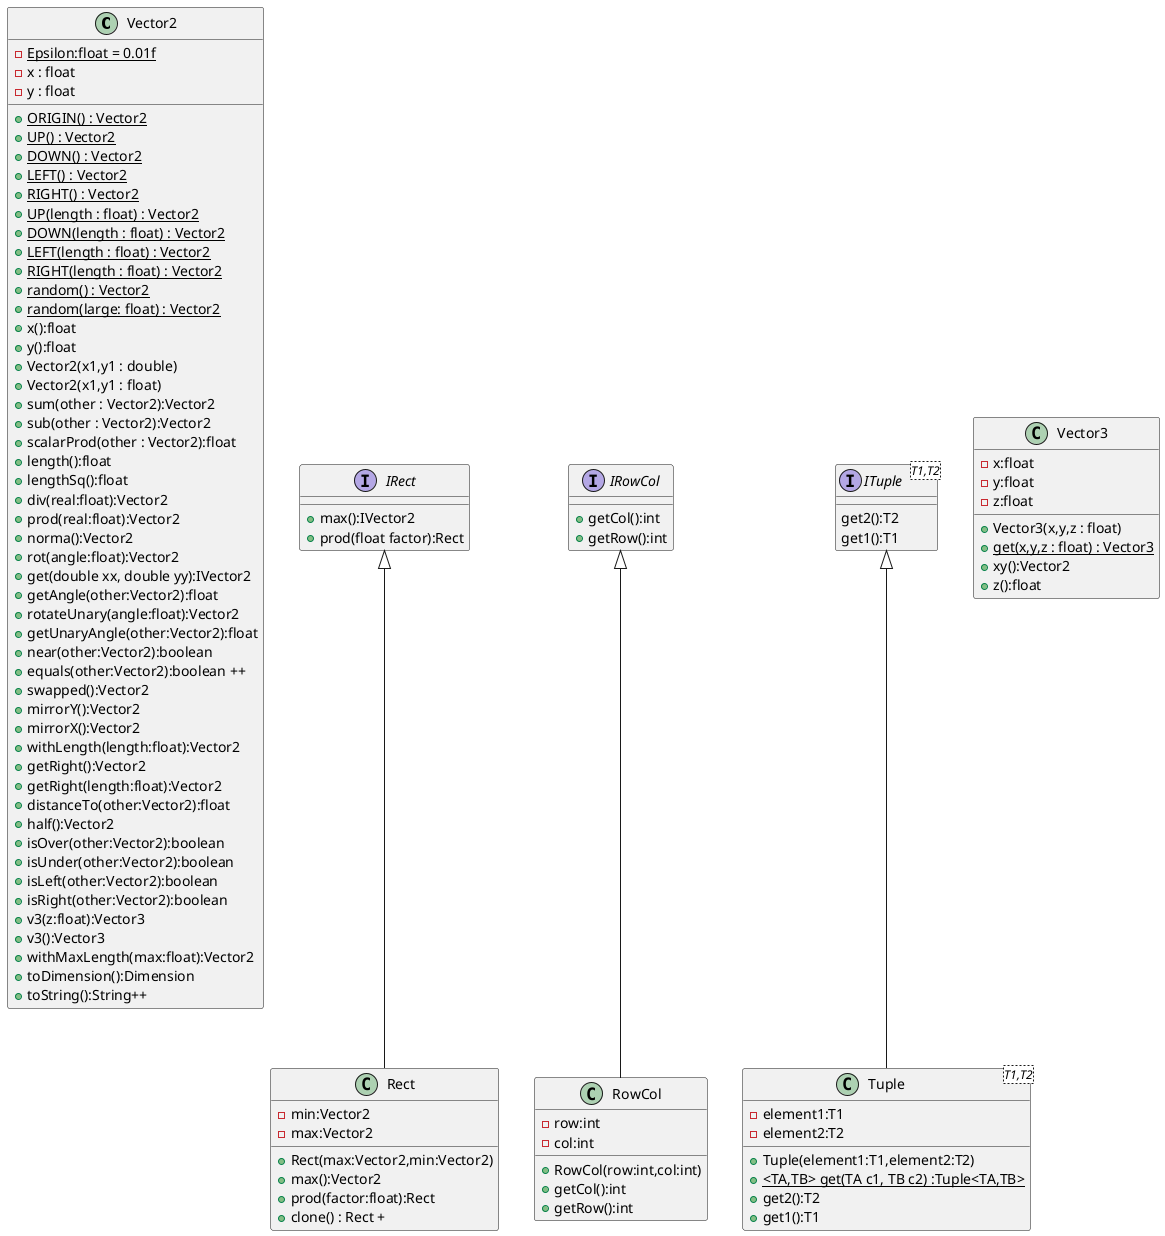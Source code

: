 @startuml

class Vector2{
    +{static}ORIGIN() : Vector2
    +{static}UP() : Vector2
    +{static}DOWN() : Vector2
    +{static}LEFT() : Vector2
    +{static}RIGHT() : Vector2
    +{static}UP(length : float) : Vector2
    +{static}DOWN(length : float) : Vector2
    +{static}LEFT(length : float) : Vector2
    +{static}RIGHT(length : float) : Vector2
    - {static} Epsilon:float = 0.01f
    - x : float
    - y : float
    +{static} random() : Vector2
    +{static} random(large: float) : Vector2


    +x():float
    +y():float
    +Vector2(x1,y1 : double)
    +Vector2(x1,y1 : float)
    +sum(other : Vector2):Vector2
    +sub(other : Vector2):Vector2
    +scalarProd(other : Vector2):float
    +length():float
    +lengthSq():float
    +div(real:float):Vector2
    +prod(real:float):Vector2
    +norma():Vector2
    +rot(angle:float):Vector2
    +get(double xx, double yy):IVector2
    +getAngle(other:Vector2):float
    +rotateUnary(angle:float):Vector2
    +getUnaryAngle(other:Vector2):float
    +near(other:Vector2):boolean
    +equals(other:Vector2):boolean ++
    +swapped():Vector2
    +mirrorY():Vector2
    +mirrorX():Vector2
    +withLength(length:float):Vector2
    +getRight():Vector2
    +getRight(length:float):Vector2
    +distanceTo(other:Vector2):float
    +half():Vector2
    +isOver(other:Vector2):boolean
    +isUnder(other:Vector2):boolean
    +isLeft(other:Vector2):boolean
    +isRight(other:Vector2):boolean
    +v3(z:float):Vector3
    +v3():Vector3
    +withMaxLength(max:float):Vector2
    +toDimension():Dimension
    +toString():String++
}

interface IRect{
    +max():IVector2
    +prod(float factor):Rect
}


IRect <|-- Rect

class Rect
{
    -min:Vector2
    -max:Vector2
    +Rect(max:Vector2,min:Vector2)
    +max():Vector2
    +prod(factor:float):Rect
    +clone() : Rect +
}

interface IRowCol {
    +getCol():int
    +getRow():int
}

IRowCol <|-- RowCol

class RowCol
{
    -row:int
    -col:int
    + RowCol(row:int,col:int)
    +getCol():int
    +getRow():int
}

ITuple <|-- Tuple

interface ITuple<T1,T2>{
    get2():T2
    get1():T1
}

class Tuple<T1,T2>{
    -element1:T1
    -element2:T2
    +Tuple(element1:T1,element2:T2)
    +{static}<TA,TB> get(TA c1, TB c2) :Tuple<TA,TB>
    + get2():T2
    + get1():T1
}
class Vector3{
    - x:float
    - y:float
    - z:float
    +Vector3(x,y,z : float)
    +{static} get(x,y,z : float) : Vector3
    + xy():Vector2
    + z():float
}

@enduml